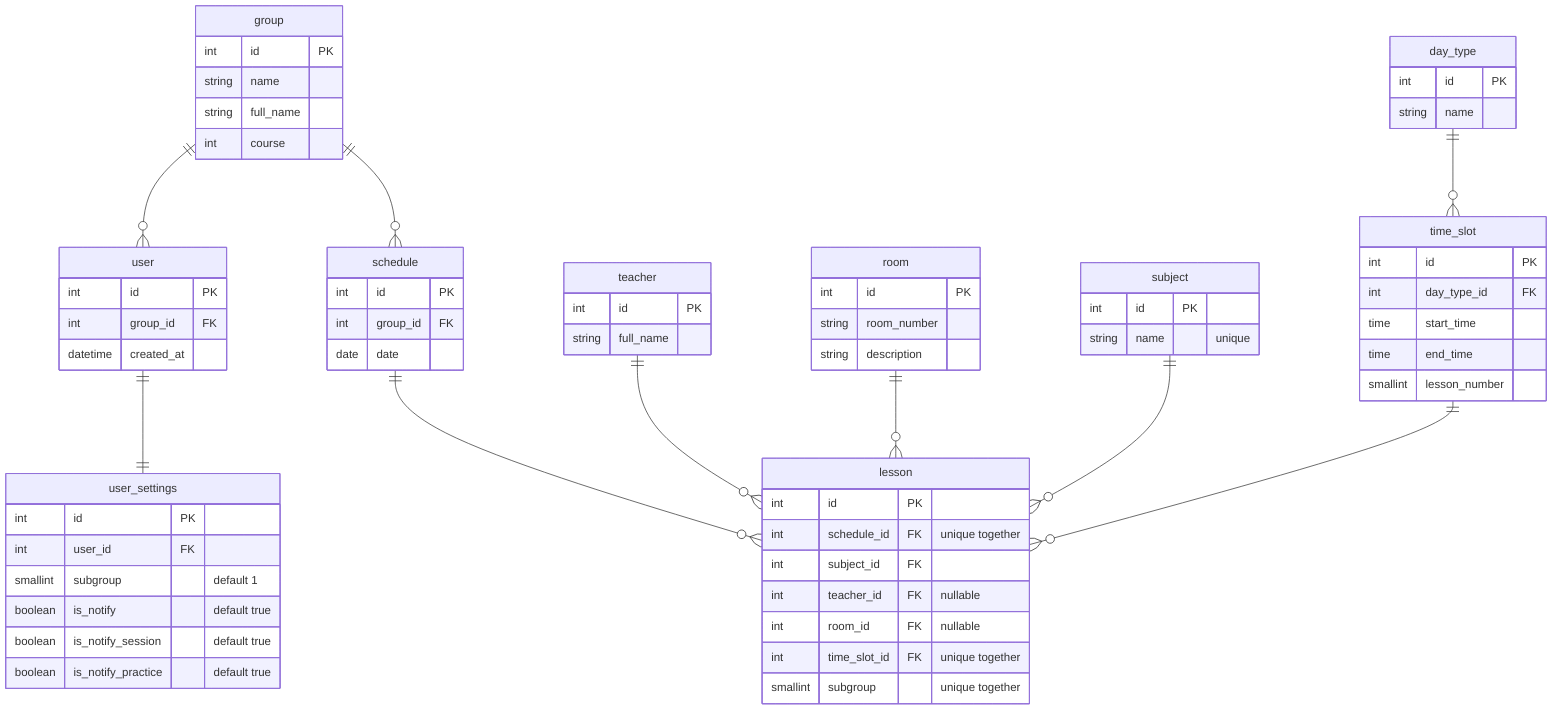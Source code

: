erDiagram
    user ||--|| user_settings : ""
    group ||--o{ user : ""
    group ||--o{ schedule : ""
    schedule ||--o{ lesson : ""
    teacher ||--o{ lesson : ""
    room ||--o{ lesson : ""
    subject ||--o{ lesson : ""
    time_slot ||--o{ lesson : ""
    day_type ||--o{ time_slot : ""

    user {
        int id PK
        int group_id FK
        datetime created_at
    }

    user_settings {
        int id PK
        int user_id FK
        smallint subgroup "default 1"
        boolean is_notify "default true"
        boolean is_notify_session "default true"
        boolean is_notify_practice "default true"
    }

    group {
        int id PK
        string name
        string full_name
        int course
    }

    schedule {
        int id PK
        int group_id FK
        date date
    }

    lesson {
        int id PK
        int schedule_id FK "unique together"
        int subject_id FK
        int teacher_id FK "nullable"
        int room_id FK "nullable"
        int time_slot_id FK "unique together"
        smallint subgroup "unique together"
    }

    teacher {
        int id PK
        string full_name
    }

    room {
        int id PK
        string room_number
        string description
    }

    subject {
        int id PK
        string name "unique"
    }

    time_slot {
        int id PK
        int day_type_id FK
        time start_time
        time end_time
        smallint lesson_number
    }

    day_type {
        int id PK
        string name
    }